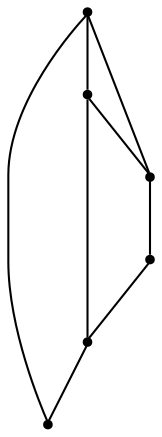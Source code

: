 graph {
  node [shape=point,comment="{\"directed\":false,\"doi\":\"10.1007/978-3-319-03841-4_37\",\"figure\":\"6 (3)\"}"]

  v0 [pos="1488.1354156839348,744.9143218412498"]
  v1 [pos="1358.041542303058,694.9061388744067"]
  v2 [pos="1408.0776474495492,774.9192824923102"]
  v3 [pos="1358.041542303058,774.9192824923101"]
  v4 [pos="1348.034384897917,884.9373867612738"]
  v5 [pos="1277.983901316987,774.9192824923101"]

  v0 -- v1 [id="-1",pos="1488.1354156839348,744.9143218412498 1438.0992469132862,694.9061388744067 1438.0992469132862,694.9061388744067 1438.0992469132862,694.9061388744067 1358.041542303058,694.9061388744067 1358.041542303058,694.9061388744067 1358.041542303058,694.9061388744067"]
  v4 -- v5 [id="-2",pos="1348.034384897917,884.9373867612738 1277.9838376928296,814.9258543012619 1277.9838376928296,814.9258543012619 1277.9838376928296,814.9258543012619 1277.983901316987,774.9192824923101 1277.983901316987,774.9192824923101 1277.983901316987,774.9192824923101"]
  v5 -- v3 [id="-3",pos="1277.983901316987,774.9192824923101 1358.041542303058,774.9192824923101 1358.041542303058,774.9192824923101 1358.041542303058,774.9192824923101"]
  v3 -- v1 [id="-4",pos="1358.041542303058,774.9192824923101 1358.041542303058,694.9061388744067 1358.041542303058,694.9061388744067 1358.041542303058,694.9061388744067"]
  v0 -- v4 [id="-5",pos="1488.1354156839348,744.9143218412498 1518.157015147672,774.9192824923101 1518.157015147672,774.9192824923101 1518.157015147672,774.9192824923101 1498.1425094649182,794.922568396786 1498.1425094649182,794.922568396786 1498.1425094649182,794.922568396786 1378.0559843616543,914.9422202349482 1378.0559843616543,914.9422202349482 1378.0559843616543,914.9422202349482 1348.034384897917,884.9373867612738 1348.034384897917,884.9373867612738 1348.034384897917,884.9373867612738"]
  v2 -- v4 [id="-6",pos="1408.0776474495492,774.9192824923102 1408.0776792616277,824.9274654591534 1408.0776792616277,824.9274654591534 1408.0776792616277,824.9274654591534 1348.034384897917,884.9373867612738 1348.034384897917,884.9373867612738 1348.034384897917,884.9373867612738"]
  v2 -- v3 [id="-7",pos="1408.0776474495492,774.9192824923102 1358.041542303058,774.9192824923101 1358.041542303058,774.9192824923101 1358.041542303058,774.9192824923101"]
  v0 -- v2 [id="-8",pos="1488.1354156839348,744.9143218412498 1458.11375259604,774.9192824923101 1458.11375259604,774.9192824923101 1458.11375259604,774.9192824923101 1408.0776474495492,774.9192824923102 1408.0776474495492,774.9192824923102 1408.0776474495492,774.9192824923102"]
}